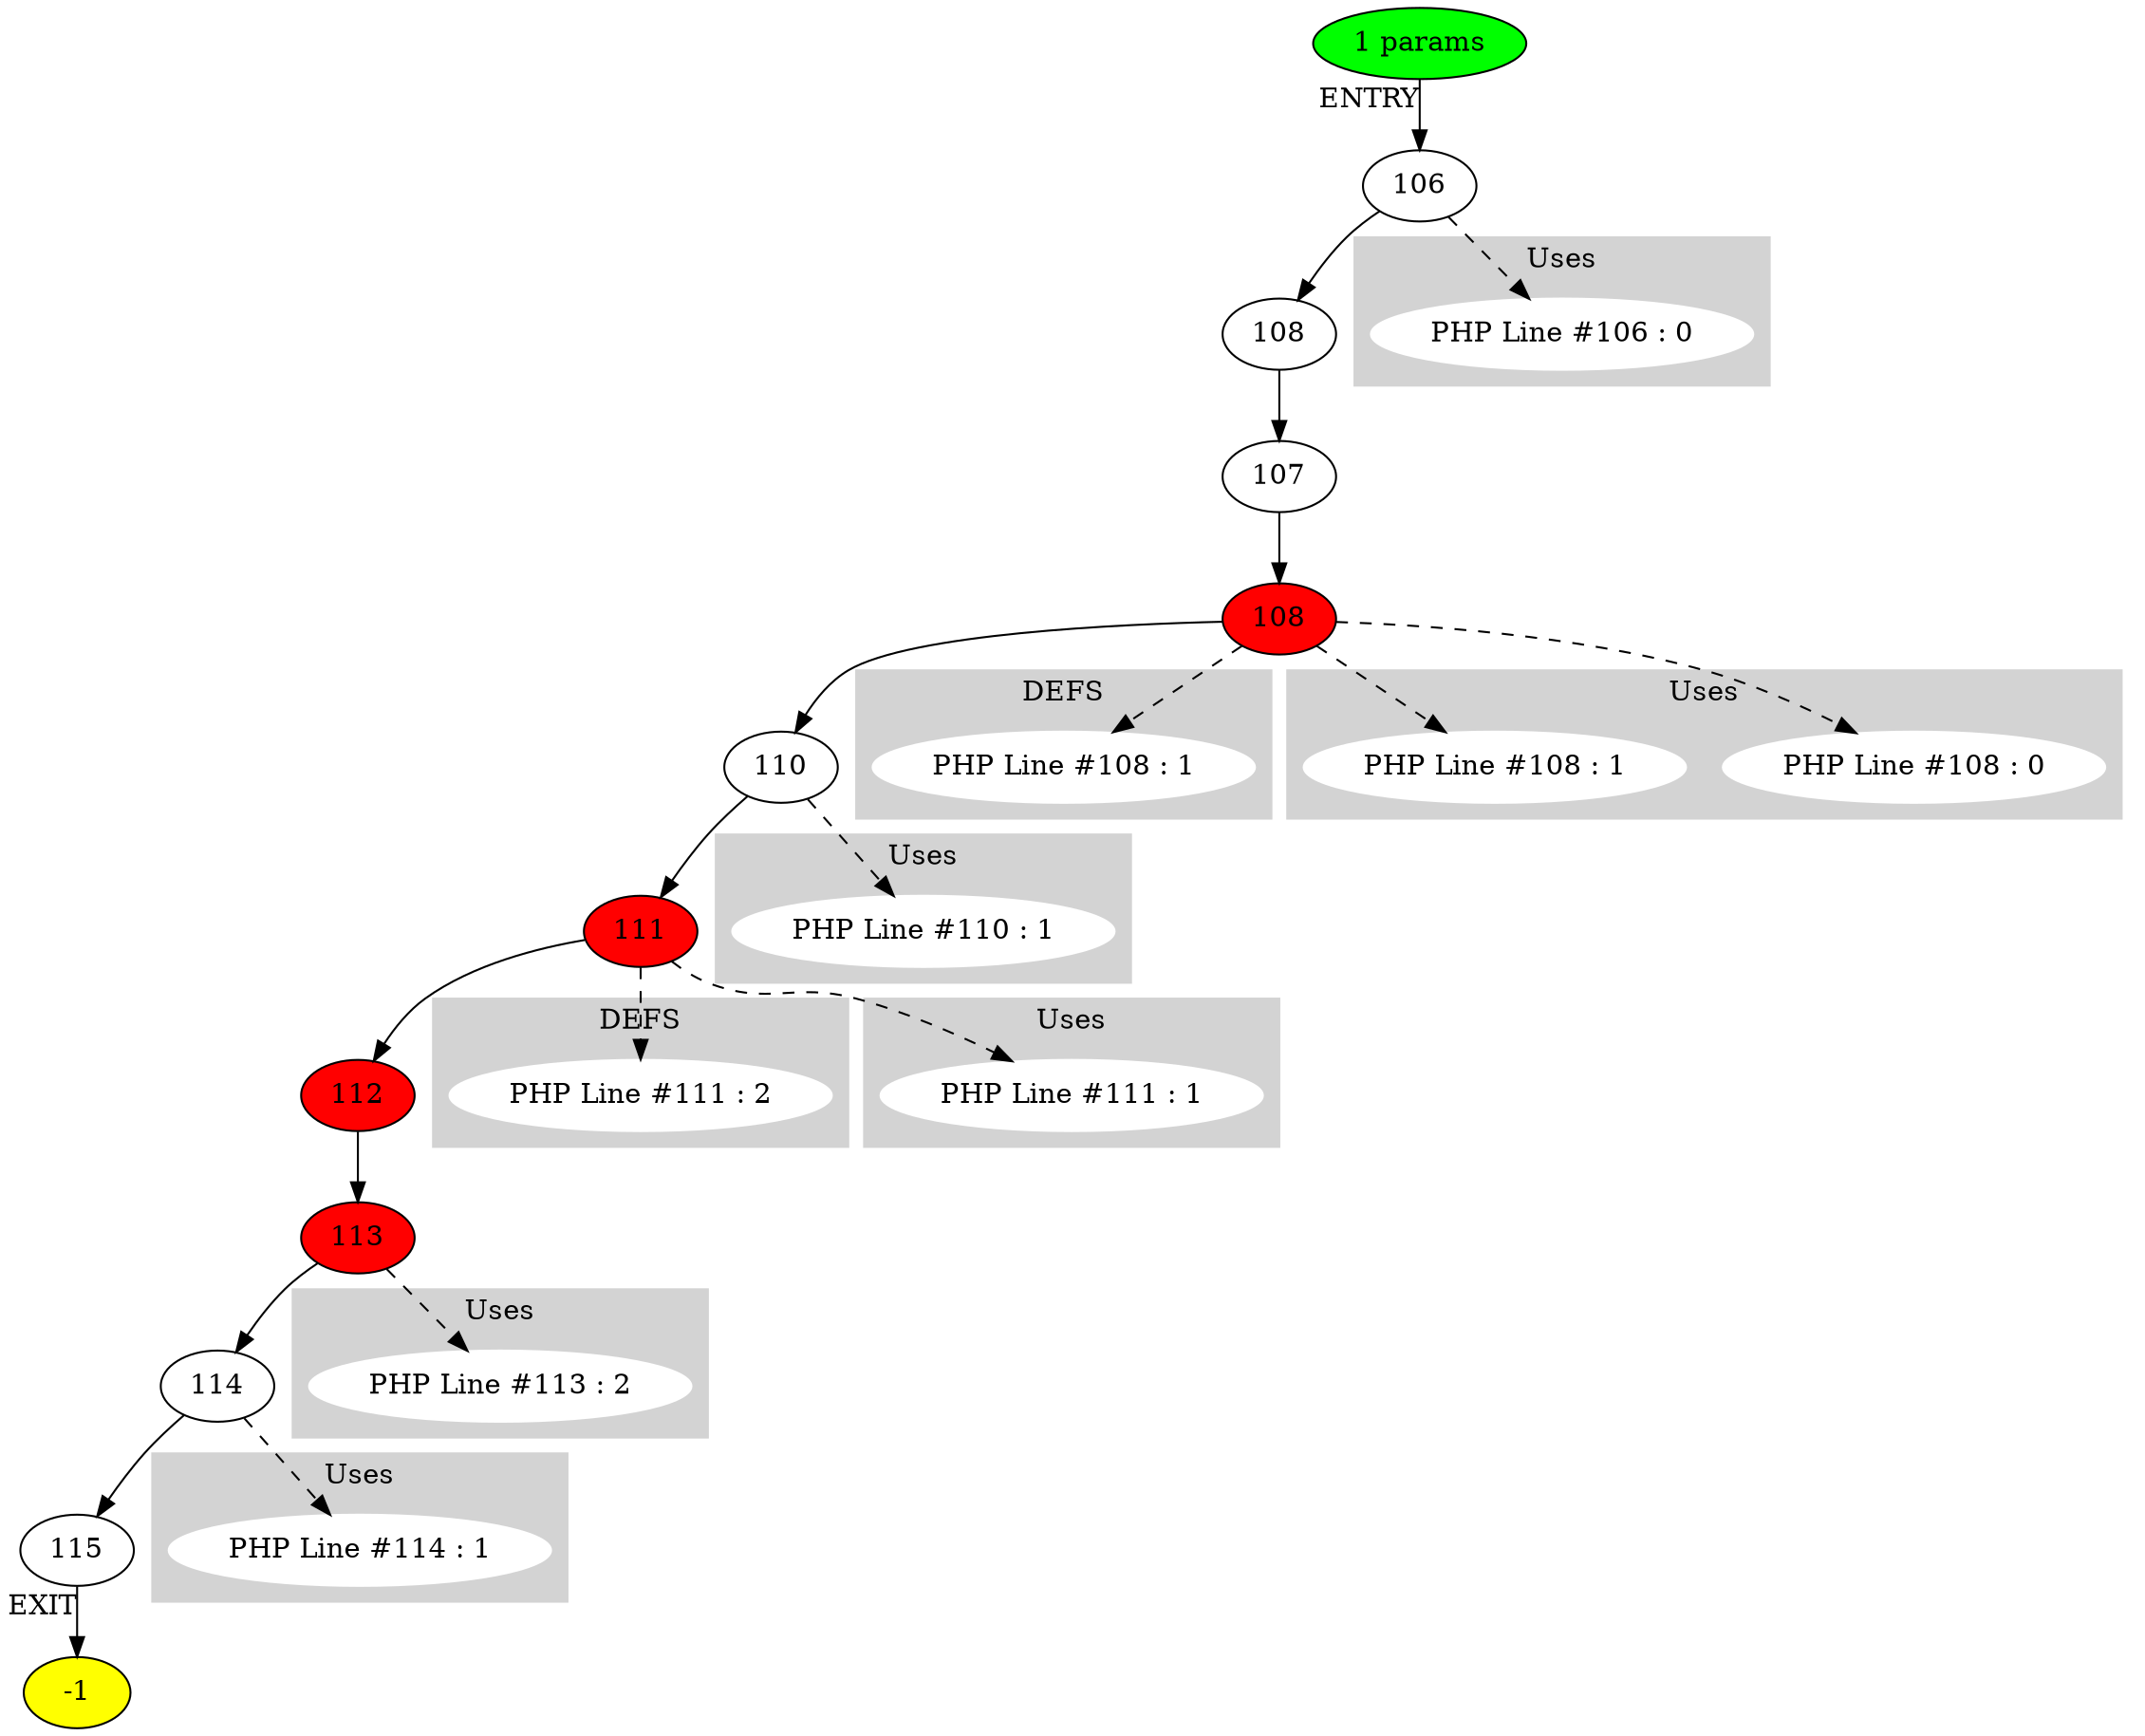 digraph testName {
0 [label="106"];
1 [label="108"];
2 [label="107"];
3 [label="108" , fillcolor = red, style = filled];
4 [label="110"];
5 [label="111" , fillcolor = red, style = filled];
6 [label="112" , fillcolor = red, style = filled];
7 [label="113" , fillcolor = red, style = filled];
8 [label="114"];
9 [label="115"];
0 -> 1;
1 -> 2;
2 -> 3;
3 -> 4;
4 -> 5;
5 -> 6;
6 -> 7;
7 -> 8;
8 -> 9;
-2 -> 0[xlabel="ENTRY"];
9 -> -1[xlabel="EXIT"];
-2 [fillcolor = green, style = filled]-1 [fillcolor= yellow, style = filled] subgraph cluster_g_3 { style=filled; color=lightgrey; node [style=filled,color=white]; g_3[label= "PHP Line #108 : 1"];label = "DEFS";}
3 -> g_3 [style="dashed"];
subgraph cluster_g_5 { style=filled; color=lightgrey; node [style=filled,color=white]; g_5[label= "PHP Line #111 : 2"];label = "DEFS";}
5 -> g_5 [style="dashed"];
subgraph cluster_use_0 { style=filled; color=lightgrey; node [style=filled,color=white]; use_0_0[label= "PHP Line #106 : 0"];label = "Uses";}
0 -> use_0_0 [style="dashed"];
subgraph cluster_use_3 { style=filled; color=lightgrey; node [style=filled,color=white]; use_3_0[label= "PHP Line #108 : 0"];label = "Uses";}
3 -> use_3_0 [style="dashed"];
subgraph cluster_use_3 { style=filled; color=lightgrey; node [style=filled,color=white]; use_3_1[label= "PHP Line #108 : 1"];label = "Uses";}
3 -> use_3_1 [style="dashed"];
subgraph cluster_use_4 { style=filled; color=lightgrey; node [style=filled,color=white]; use_4_1[label= "PHP Line #110 : 1"];label = "Uses";}
4 -> use_4_1 [style="dashed"];
subgraph cluster_use_5 { style=filled; color=lightgrey; node [style=filled,color=white]; use_5_1[label= "PHP Line #111 : 1"];label = "Uses";}
5 -> use_5_1 [style="dashed"];
subgraph cluster_use_7 { style=filled; color=lightgrey; node [style=filled,color=white]; use_7_2[label= "PHP Line #113 : 2"];label = "Uses";}
7 -> use_7_2 [style="dashed"];
subgraph cluster_use_8 { style=filled; color=lightgrey; node [style=filled,color=white]; use_8_1[label= "PHP Line #114 : 1"];label = "Uses";}
8 -> use_8_1 [style="dashed"];
-2 [label="1 params"];
}
